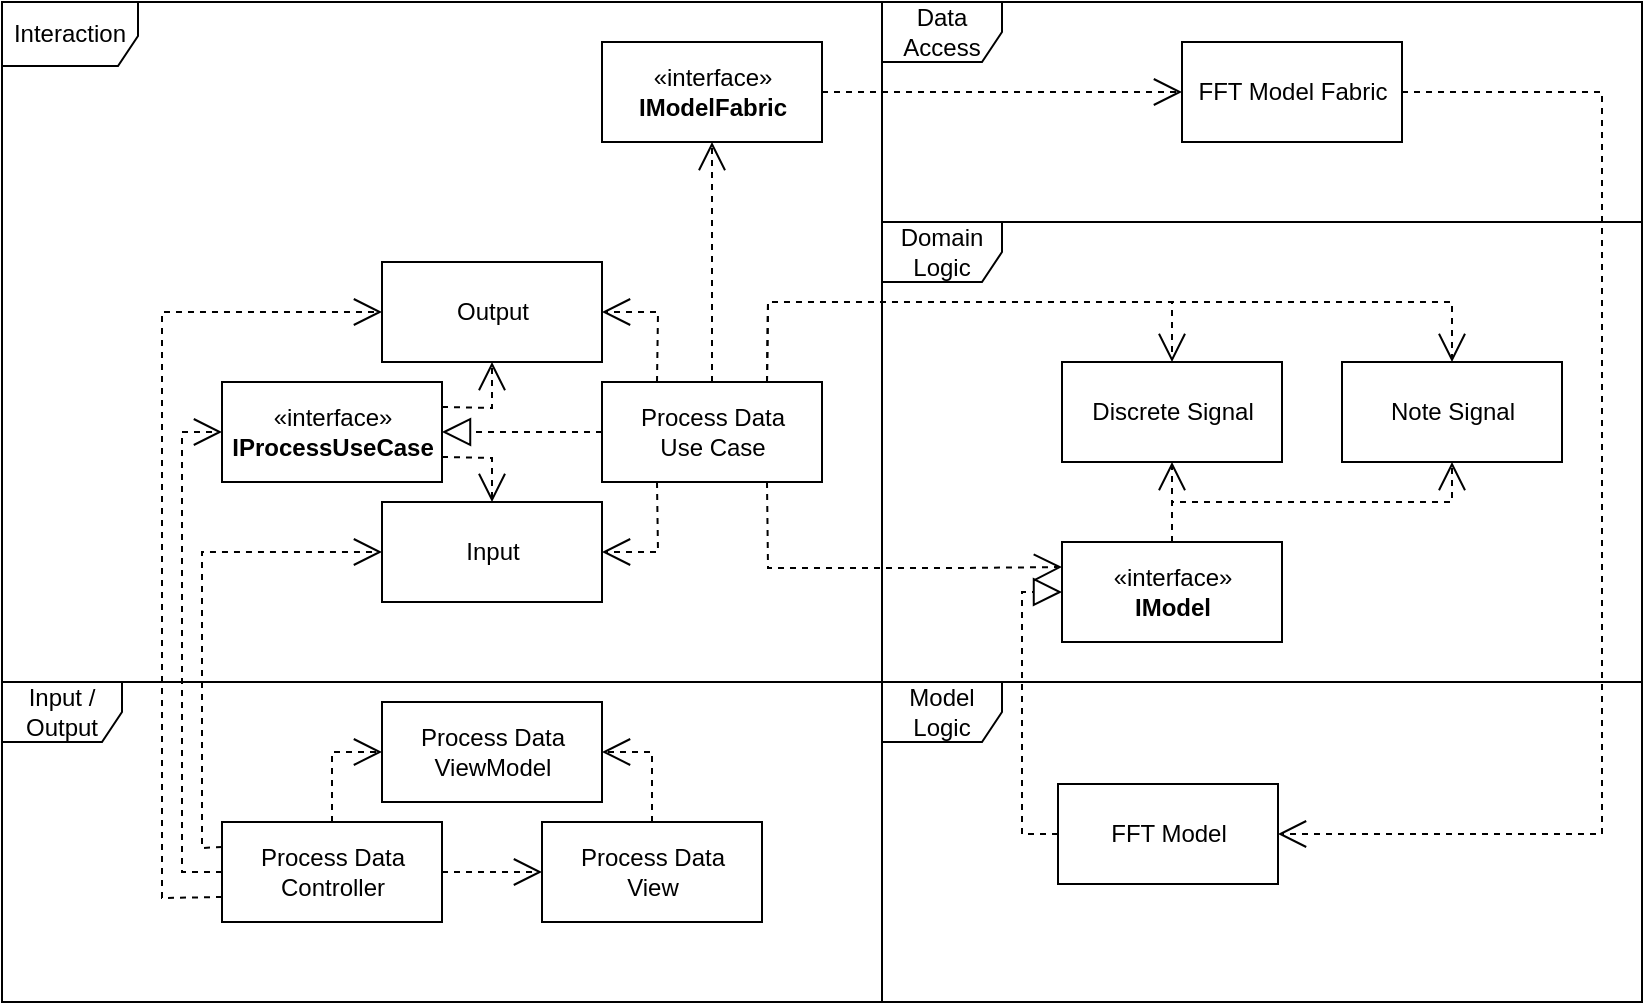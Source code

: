 <mxfile version="14.5.1" type="device"><diagram id="q2n0SfrXoUJHHxFVHZGr" name="Page-1"><mxGraphModel dx="1952" dy="811" grid="0" gridSize="10" guides="1" tooltips="1" connect="1" arrows="1" fold="1" page="1" pageScale="1" pageWidth="850" pageHeight="1100" background="none" math="0" shadow="0"><root><mxCell id="0"/><mxCell id="1" parent="0"/><mxCell id="lgIY5xNTYqOj-W2AXBkg-24" value="Interaction" style="shape=umlFrame;whiteSpace=wrap;html=1;width=68;height=32;" parent="1" vertex="1"><mxGeometry x="-170" width="440" height="340" as="geometry"/></mxCell><mxCell id="cp692eEi_1c-Zn_ETjm_-1" value="Data Access" style="shape=umlFrame;whiteSpace=wrap;html=1;" parent="1" vertex="1"><mxGeometry x="270" width="380" height="110" as="geometry"/></mxCell><mxCell id="lgIY5xNTYqOj-W2AXBkg-21" value="Model Logic" style="shape=umlFrame;whiteSpace=wrap;html=1;" parent="1" vertex="1"><mxGeometry x="270" y="340" width="380" height="160" as="geometry"/></mxCell><mxCell id="lgIY5xNTYqOj-W2AXBkg-2" value="Domain Logic" style="shape=umlFrame;whiteSpace=wrap;html=1;" parent="1" vertex="1"><mxGeometry x="270" y="110" width="380" height="230" as="geometry"/></mxCell><mxCell id="lgIY5xNTYqOj-W2AXBkg-1" value="«interface»&lt;br&gt;&lt;div&gt;&lt;b&gt;IModel&lt;/b&gt;&lt;/div&gt;" style="html=1;" parent="1" vertex="1"><mxGeometry x="360" y="270" width="110" height="50" as="geometry"/></mxCell><mxCell id="lgIY5xNTYqOj-W2AXBkg-3" value="Discrete Signal" style="html=1;" parent="1" vertex="1"><mxGeometry x="360" y="180" width="110" height="50" as="geometry"/></mxCell><mxCell id="lgIY5xNTYqOj-W2AXBkg-4" value="Note Signal" style="html=1;" parent="1" vertex="1"><mxGeometry x="500" y="180" width="110" height="50" as="geometry"/></mxCell><mxCell id="lgIY5xNTYqOj-W2AXBkg-5" value="" style="endArrow=open;endSize=12;dashed=1;html=1;exitX=0.5;exitY=0;exitDx=0;exitDy=0;entryX=0.5;entryY=1;entryDx=0;entryDy=0;rounded=0;" parent="1" source="lgIY5xNTYqOj-W2AXBkg-1" target="lgIY5xNTYqOj-W2AXBkg-3" edge="1"><mxGeometry width="160" relative="1" as="geometry"><mxPoint x="340" y="390" as="sourcePoint"/><mxPoint x="415" y="220" as="targetPoint"/><Array as="points"/></mxGeometry></mxCell><mxCell id="cp692eEi_1c-Zn_ETjm_-3" style="edgeStyle=orthogonalEdgeStyle;rounded=0;orthogonalLoop=1;jettySize=auto;html=1;exitX=1;exitY=0.5;exitDx=0;exitDy=0;entryX=0;entryY=0.5;entryDx=0;entryDy=0;dashed=1;endArrow=open;endFill=0;endSize=12;" parent="1" source="lgIY5xNTYqOj-W2AXBkg-7" target="lgIY5xNTYqOj-W2AXBkg-14" edge="1"><mxGeometry relative="1" as="geometry"/></mxCell><mxCell id="lgIY5xNTYqOj-W2AXBkg-7" value="«interface»&lt;br&gt;&lt;b&gt;IModelFabric&lt;/b&gt;" style="html=1;" parent="1" vertex="1"><mxGeometry x="130" y="20" width="110" height="50" as="geometry"/></mxCell><mxCell id="lgIY5xNTYqOj-W2AXBkg-11" value="FFT Model" style="html=1;" parent="1" vertex="1"><mxGeometry x="358" y="391" width="110" height="50" as="geometry"/></mxCell><mxCell id="cp692eEi_1c-Zn_ETjm_-5" style="edgeStyle=orthogonalEdgeStyle;rounded=0;orthogonalLoop=1;jettySize=auto;html=1;exitX=1;exitY=0.5;exitDx=0;exitDy=0;entryX=1;entryY=0.5;entryDx=0;entryDy=0;dashed=1;endArrow=open;endFill=0;endSize=12;" parent="1" source="lgIY5xNTYqOj-W2AXBkg-14" target="lgIY5xNTYqOj-W2AXBkg-11" edge="1"><mxGeometry relative="1" as="geometry"><Array as="points"><mxPoint x="630" y="45"/><mxPoint x="630" y="416"/></Array></mxGeometry></mxCell><mxCell id="lgIY5xNTYqOj-W2AXBkg-14" value="FFT Model Fabric" style="html=1;" parent="1" vertex="1"><mxGeometry x="420" y="20" width="110" height="50" as="geometry"/></mxCell><mxCell id="lgIY5xNTYqOj-W2AXBkg-25" value="Process Data&lt;br&gt;Use Case" style="html=1;" parent="1" vertex="1"><mxGeometry x="130" y="190" width="110" height="50" as="geometry"/></mxCell><mxCell id="lgIY5xNTYqOj-W2AXBkg-26" value="" style="endArrow=open;endSize=12;dashed=1;html=1;exitX=0.75;exitY=1;exitDx=0;exitDy=0;entryX=0;entryY=0.25;entryDx=0;entryDy=0;rounded=0;" parent="1" source="lgIY5xNTYqOj-W2AXBkg-25" target="lgIY5xNTYqOj-W2AXBkg-1" edge="1"><mxGeometry width="160" relative="1" as="geometry"><mxPoint x="265" y="300" as="sourcePoint"/><mxPoint x="300" y="295" as="targetPoint"/><Array as="points"><mxPoint x="213" y="283"/><mxPoint x="310" y="283"/></Array></mxGeometry></mxCell><mxCell id="lgIY5xNTYqOj-W2AXBkg-32" value="" style="endArrow=open;endSize=12;dashed=1;html=1;exitX=0.75;exitY=0;exitDx=0;exitDy=0;entryX=0.5;entryY=0;entryDx=0;entryDy=0;rounded=0;" parent="1" source="lgIY5xNTYqOj-W2AXBkg-25" target="lgIY5xNTYqOj-W2AXBkg-3" edge="1"><mxGeometry width="160" relative="1" as="geometry"><mxPoint x="270" y="220" as="sourcePoint"/><mxPoint x="430" y="220" as="targetPoint"/><Array as="points"><mxPoint x="213" y="150"/><mxPoint x="415" y="150"/></Array></mxGeometry></mxCell><mxCell id="lgIY5xNTYqOj-W2AXBkg-36" value="" style="endArrow=open;endSize=12;dashed=1;html=1;align=center;exitX=0.5;exitY=0;exitDx=0;exitDy=0;entryX=0.5;entryY=1;entryDx=0;entryDy=0;rounded=0;" parent="1" source="lgIY5xNTYqOj-W2AXBkg-1" target="lgIY5xNTYqOj-W2AXBkg-4" edge="1"><mxGeometry width="160" relative="1" as="geometry"><mxPoint x="240" y="310" as="sourcePoint"/><mxPoint x="400" y="310" as="targetPoint"/><Array as="points"><mxPoint x="415" y="250"/><mxPoint x="555" y="250"/></Array></mxGeometry></mxCell><mxCell id="lgIY5xNTYqOj-W2AXBkg-37" value="" style="endArrow=open;endSize=12;dashed=1;html=1;align=center;exitX=0.75;exitY=0;exitDx=0;exitDy=0;entryX=0.5;entryY=0;entryDx=0;entryDy=0;rounded=0;" parent="1" source="lgIY5xNTYqOj-W2AXBkg-25" target="lgIY5xNTYqOj-W2AXBkg-4" edge="1"><mxGeometry width="160" relative="1" as="geometry"><mxPoint x="240" y="310" as="sourcePoint"/><mxPoint x="400" y="310" as="targetPoint"/><Array as="points"><mxPoint x="213" y="150"/><mxPoint x="555" y="150"/></Array></mxGeometry></mxCell><mxCell id="lgIY5xNTYqOj-W2AXBkg-39" value="Input" style="html=1;" parent="1" vertex="1"><mxGeometry x="20" y="250" width="110" height="50" as="geometry"/></mxCell><mxCell id="lgIY5xNTYqOj-W2AXBkg-40" value="Output" style="html=1;" parent="1" vertex="1"><mxGeometry x="20" y="130" width="110" height="50" as="geometry"/></mxCell><mxCell id="lgIY5xNTYqOj-W2AXBkg-42" value="" style="endArrow=open;endSize=12;dashed=1;html=1;align=center;exitX=0.25;exitY=1;exitDx=0;exitDy=0;entryX=1;entryY=0.5;entryDx=0;entryDy=0;rounded=0;" parent="1" source="lgIY5xNTYqOj-W2AXBkg-25" target="lgIY5xNTYqOj-W2AXBkg-39" edge="1"><mxGeometry width="160" relative="1" as="geometry"><mxPoint x="290" y="320" as="sourcePoint"/><mxPoint x="450" y="320" as="targetPoint"/><Array as="points"><mxPoint x="158" y="275"/></Array></mxGeometry></mxCell><mxCell id="lgIY5xNTYqOj-W2AXBkg-43" value="" style="endArrow=open;endSize=12;dashed=1;html=1;align=center;exitX=0.25;exitY=0;exitDx=0;exitDy=0;entryX=1;entryY=0.5;entryDx=0;entryDy=0;rounded=0;" parent="1" source="lgIY5xNTYqOj-W2AXBkg-25" target="lgIY5xNTYqOj-W2AXBkg-40" edge="1"><mxGeometry width="160" relative="1" as="geometry"><mxPoint x="-60" y="270" as="sourcePoint"/><mxPoint x="100" y="270" as="targetPoint"/><Array as="points"><mxPoint x="158" y="155"/></Array></mxGeometry></mxCell><mxCell id="lgIY5xNTYqOj-W2AXBkg-44" value="«interface»&lt;br&gt;&lt;b&gt;IProcessUseCase&lt;/b&gt;" style="html=1;" parent="1" vertex="1"><mxGeometry x="-60" y="190" width="110" height="50" as="geometry"/></mxCell><mxCell id="lgIY5xNTYqOj-W2AXBkg-45" value="" style="endArrow=block;dashed=1;endFill=0;endSize=12;html=1;align=center;exitX=0;exitY=0.5;exitDx=0;exitDy=0;entryX=1;entryY=0.5;entryDx=0;entryDy=0;rounded=0;" parent="1" source="lgIY5xNTYqOj-W2AXBkg-25" target="lgIY5xNTYqOj-W2AXBkg-44" edge="1"><mxGeometry width="160" relative="1" as="geometry"><mxPoint x="290" y="320" as="sourcePoint"/><mxPoint x="450" y="320" as="targetPoint"/></mxGeometry></mxCell><mxCell id="lgIY5xNTYqOj-W2AXBkg-49" value="" style="endArrow=open;endSize=12;dashed=1;html=1;align=center;exitX=1;exitY=0.75;exitDx=0;exitDy=0;entryX=0.5;entryY=0;entryDx=0;entryDy=0;rounded=0;" parent="1" source="lgIY5xNTYqOj-W2AXBkg-44" target="lgIY5xNTYqOj-W2AXBkg-39" edge="1"><mxGeometry width="160" relative="1" as="geometry"><mxPoint y="330" as="sourcePoint"/><mxPoint x="160" y="330" as="targetPoint"/><Array as="points"><mxPoint x="75" y="228"/></Array></mxGeometry></mxCell><mxCell id="lgIY5xNTYqOj-W2AXBkg-51" value="" style="endArrow=open;endSize=12;dashed=1;html=1;align=center;exitX=1;exitY=0.25;exitDx=0;exitDy=0;entryX=0.5;entryY=1;entryDx=0;entryDy=0;rounded=0;" parent="1" source="lgIY5xNTYqOj-W2AXBkg-44" target="lgIY5xNTYqOj-W2AXBkg-40" edge="1"><mxGeometry width="160" relative="1" as="geometry"><mxPoint x="70" y="200" as="sourcePoint"/><mxPoint x="230" y="200" as="targetPoint"/><Array as="points"><mxPoint x="75" y="203"/></Array></mxGeometry></mxCell><mxCell id="lgIY5xNTYqOj-W2AXBkg-52" value="Input / Output" style="shape=umlFrame;whiteSpace=wrap;html=1;" parent="1" vertex="1"><mxGeometry x="-170" y="340" width="440" height="160" as="geometry"/></mxCell><mxCell id="lgIY5xNTYqOj-W2AXBkg-53" value="Process Data&lt;br&gt;Controller" style="html=1;" parent="1" vertex="1"><mxGeometry x="-60" y="410" width="110" height="50" as="geometry"/></mxCell><mxCell id="lgIY5xNTYqOj-W2AXBkg-54" value="" style="endArrow=open;endSize=12;dashed=1;html=1;align=center;exitX=0;exitY=0.5;exitDx=0;exitDy=0;entryX=0;entryY=0.5;entryDx=0;entryDy=0;rounded=0;" parent="1" source="lgIY5xNTYqOj-W2AXBkg-53" target="lgIY5xNTYqOj-W2AXBkg-44" edge="1"><mxGeometry width="160" relative="1" as="geometry"><mxPoint x="-20" y="370" as="sourcePoint"/><mxPoint x="140" y="370" as="targetPoint"/><Array as="points"><mxPoint x="-80" y="435"/><mxPoint x="-80" y="215"/></Array></mxGeometry></mxCell><mxCell id="lgIY5xNTYqOj-W2AXBkg-55" value="" style="endArrow=open;endSize=12;dashed=1;html=1;align=center;exitX=0;exitY=0.75;exitDx=0;exitDy=0;entryX=0;entryY=0.5;entryDx=0;entryDy=0;rounded=0;" parent="1" source="lgIY5xNTYqOj-W2AXBkg-53" target="lgIY5xNTYqOj-W2AXBkg-40" edge="1"><mxGeometry width="160" relative="1" as="geometry"><mxPoint x="-85" y="460" as="sourcePoint"/><mxPoint x="75" y="460" as="targetPoint"/><Array as="points"><mxPoint x="-90" y="448"/><mxPoint x="-90" y="155"/></Array></mxGeometry></mxCell><mxCell id="lgIY5xNTYqOj-W2AXBkg-56" value="" style="endArrow=open;endSize=12;dashed=1;html=1;align=center;exitX=0;exitY=0.25;exitDx=0;exitDy=0;entryX=0;entryY=0.5;entryDx=0;entryDy=0;rounded=0;" parent="1" source="lgIY5xNTYqOj-W2AXBkg-53" target="lgIY5xNTYqOj-W2AXBkg-39" edge="1"><mxGeometry width="160" relative="1" as="geometry"><mxPoint x="90" y="390" as="sourcePoint"/><mxPoint x="250" y="390" as="targetPoint"/><Array as="points"><mxPoint x="-70" y="423"/><mxPoint x="-70" y="275"/></Array></mxGeometry></mxCell><mxCell id="lgIY5xNTYqOj-W2AXBkg-58" value="Process Data&lt;br&gt;View" style="html=1;" parent="1" vertex="1"><mxGeometry x="100" y="410" width="110" height="50" as="geometry"/></mxCell><mxCell id="lgIY5xNTYqOj-W2AXBkg-59" value="" style="endArrow=open;endSize=12;dashed=1;html=1;align=center;exitX=1;exitY=0.5;exitDx=0;exitDy=0;entryX=0;entryY=0.5;entryDx=0;entryDy=0;rounded=0;" parent="1" source="lgIY5xNTYqOj-W2AXBkg-53" target="lgIY5xNTYqOj-W2AXBkg-58" edge="1"><mxGeometry width="160" relative="1" as="geometry"><mxPoint x="70" y="420" as="sourcePoint"/><mxPoint x="100" y="385" as="targetPoint"/><Array as="points"/></mxGeometry></mxCell><mxCell id="lgIY5xNTYqOj-W2AXBkg-61" value="Process Data&lt;br&gt;ViewModel" style="html=1;" parent="1" vertex="1"><mxGeometry x="20" y="350" width="110" height="50" as="geometry"/></mxCell><mxCell id="lgIY5xNTYqOj-W2AXBkg-62" value="" style="endArrow=open;endSize=12;dashed=1;html=1;align=center;exitX=0.5;exitY=0;exitDx=0;exitDy=0;entryX=0;entryY=0.5;entryDx=0;entryDy=0;rounded=0;" parent="1" source="lgIY5xNTYqOj-W2AXBkg-53" target="lgIY5xNTYqOj-W2AXBkg-61" edge="1"><mxGeometry width="160" relative="1" as="geometry"><mxPoint x="-10" y="470" as="sourcePoint"/><mxPoint x="150" y="470" as="targetPoint"/><Array as="points"><mxPoint x="-5" y="375"/></Array></mxGeometry></mxCell><mxCell id="lgIY5xNTYqOj-W2AXBkg-63" value="" style="endArrow=open;endSize=12;dashed=1;html=1;align=center;exitX=0.5;exitY=0;exitDx=0;exitDy=0;entryX=1;entryY=0.5;entryDx=0;entryDy=0;rounded=0;" parent="1" source="lgIY5xNTYqOj-W2AXBkg-58" target="lgIY5xNTYqOj-W2AXBkg-61" edge="1"><mxGeometry width="160" relative="1" as="geometry"><mxPoint x="170" y="370" as="sourcePoint"/><mxPoint x="330" y="370" as="targetPoint"/><Array as="points"><mxPoint x="155" y="375"/></Array></mxGeometry></mxCell><mxCell id="cp692eEi_1c-Zn_ETjm_-2" value="" style="endArrow=open;endSize=12;dashed=1;html=1;exitX=0.5;exitY=0;exitDx=0;exitDy=0;entryX=0.5;entryY=1;entryDx=0;entryDy=0;" parent="1" source="lgIY5xNTYqOj-W2AXBkg-25" target="lgIY5xNTYqOj-W2AXBkg-7" edge="1"><mxGeometry width="160" relative="1" as="geometry"><mxPoint x="150" y="120" as="sourcePoint"/><mxPoint x="310" y="120" as="targetPoint"/></mxGeometry></mxCell><mxCell id="cp692eEi_1c-Zn_ETjm_-7" value="" style="endArrow=block;dashed=1;endFill=0;endSize=12;html=1;edgeStyle=orthogonalEdgeStyle;exitX=0;exitY=0.5;exitDx=0;exitDy=0;rounded=0;entryX=0;entryY=0.5;entryDx=0;entryDy=0;" parent="1" source="lgIY5xNTYqOj-W2AXBkg-11" target="lgIY5xNTYqOj-W2AXBkg-1" edge="1"><mxGeometry width="160" relative="1" as="geometry"><mxPoint x="230" y="420" as="sourcePoint"/><mxPoint x="390" y="420" as="targetPoint"/><Array as="points"><mxPoint x="340" y="416"/><mxPoint x="340" y="295"/></Array></mxGeometry></mxCell></root></mxGraphModel></diagram></mxfile>